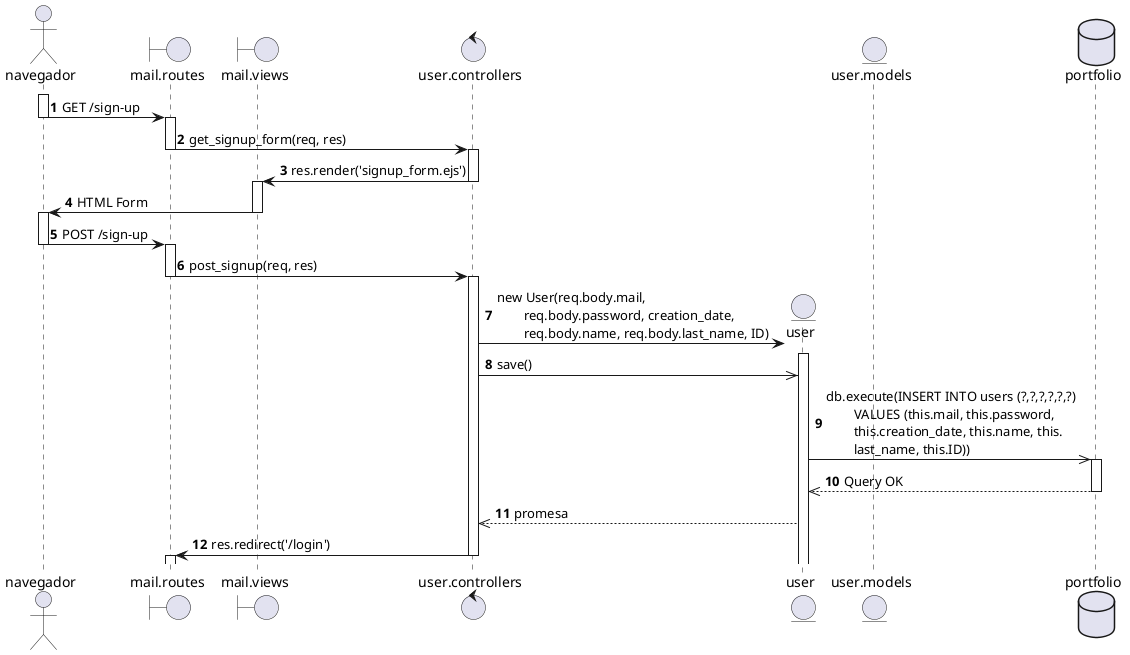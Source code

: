 @startuml 

autonumber

actor navegador as nav
boundary "mail.routes" as routes
boundary "mail.views" as view
control "user.controllers" as controller


activate nav
nav -> routes: GET /sign-up
deactivate nav

activate routes
routes -> controller: get_signup_form(req, res)
deactivate routes

activate controller
controller -> view: res.render('signup_form.ejs')
deactivate controller

activate view
view -> nav: HTML Form
deactivate view

activate nav
nav -> routes: POST /sign-up
deactivate nav

activate routes
routes -> controller: post_signup(req, res)
deactivate routes

activate controller
create entity user 

controller -> user: new User(req.body.mail, \n\treq.body.password, creation_date, \n\treq.body.name, req.body.last_name, ID)
activate user
controller ->> user: save()

entity "user.models" as model
database portfolio as db 

user ->> db: db.execute(INSERT INTO users (?,?,?,?,?,?) \n\tVALUES (this.mail, this.password, \n\tthis.creation_date, this.name, this.\n\tlast_name, this.ID))

activate db
db -->> user: Query OK
deactivate db

user -->> controller: promesa
controller -> routes: res.redirect('/login')
deactivate controller
activate routes

@enduml